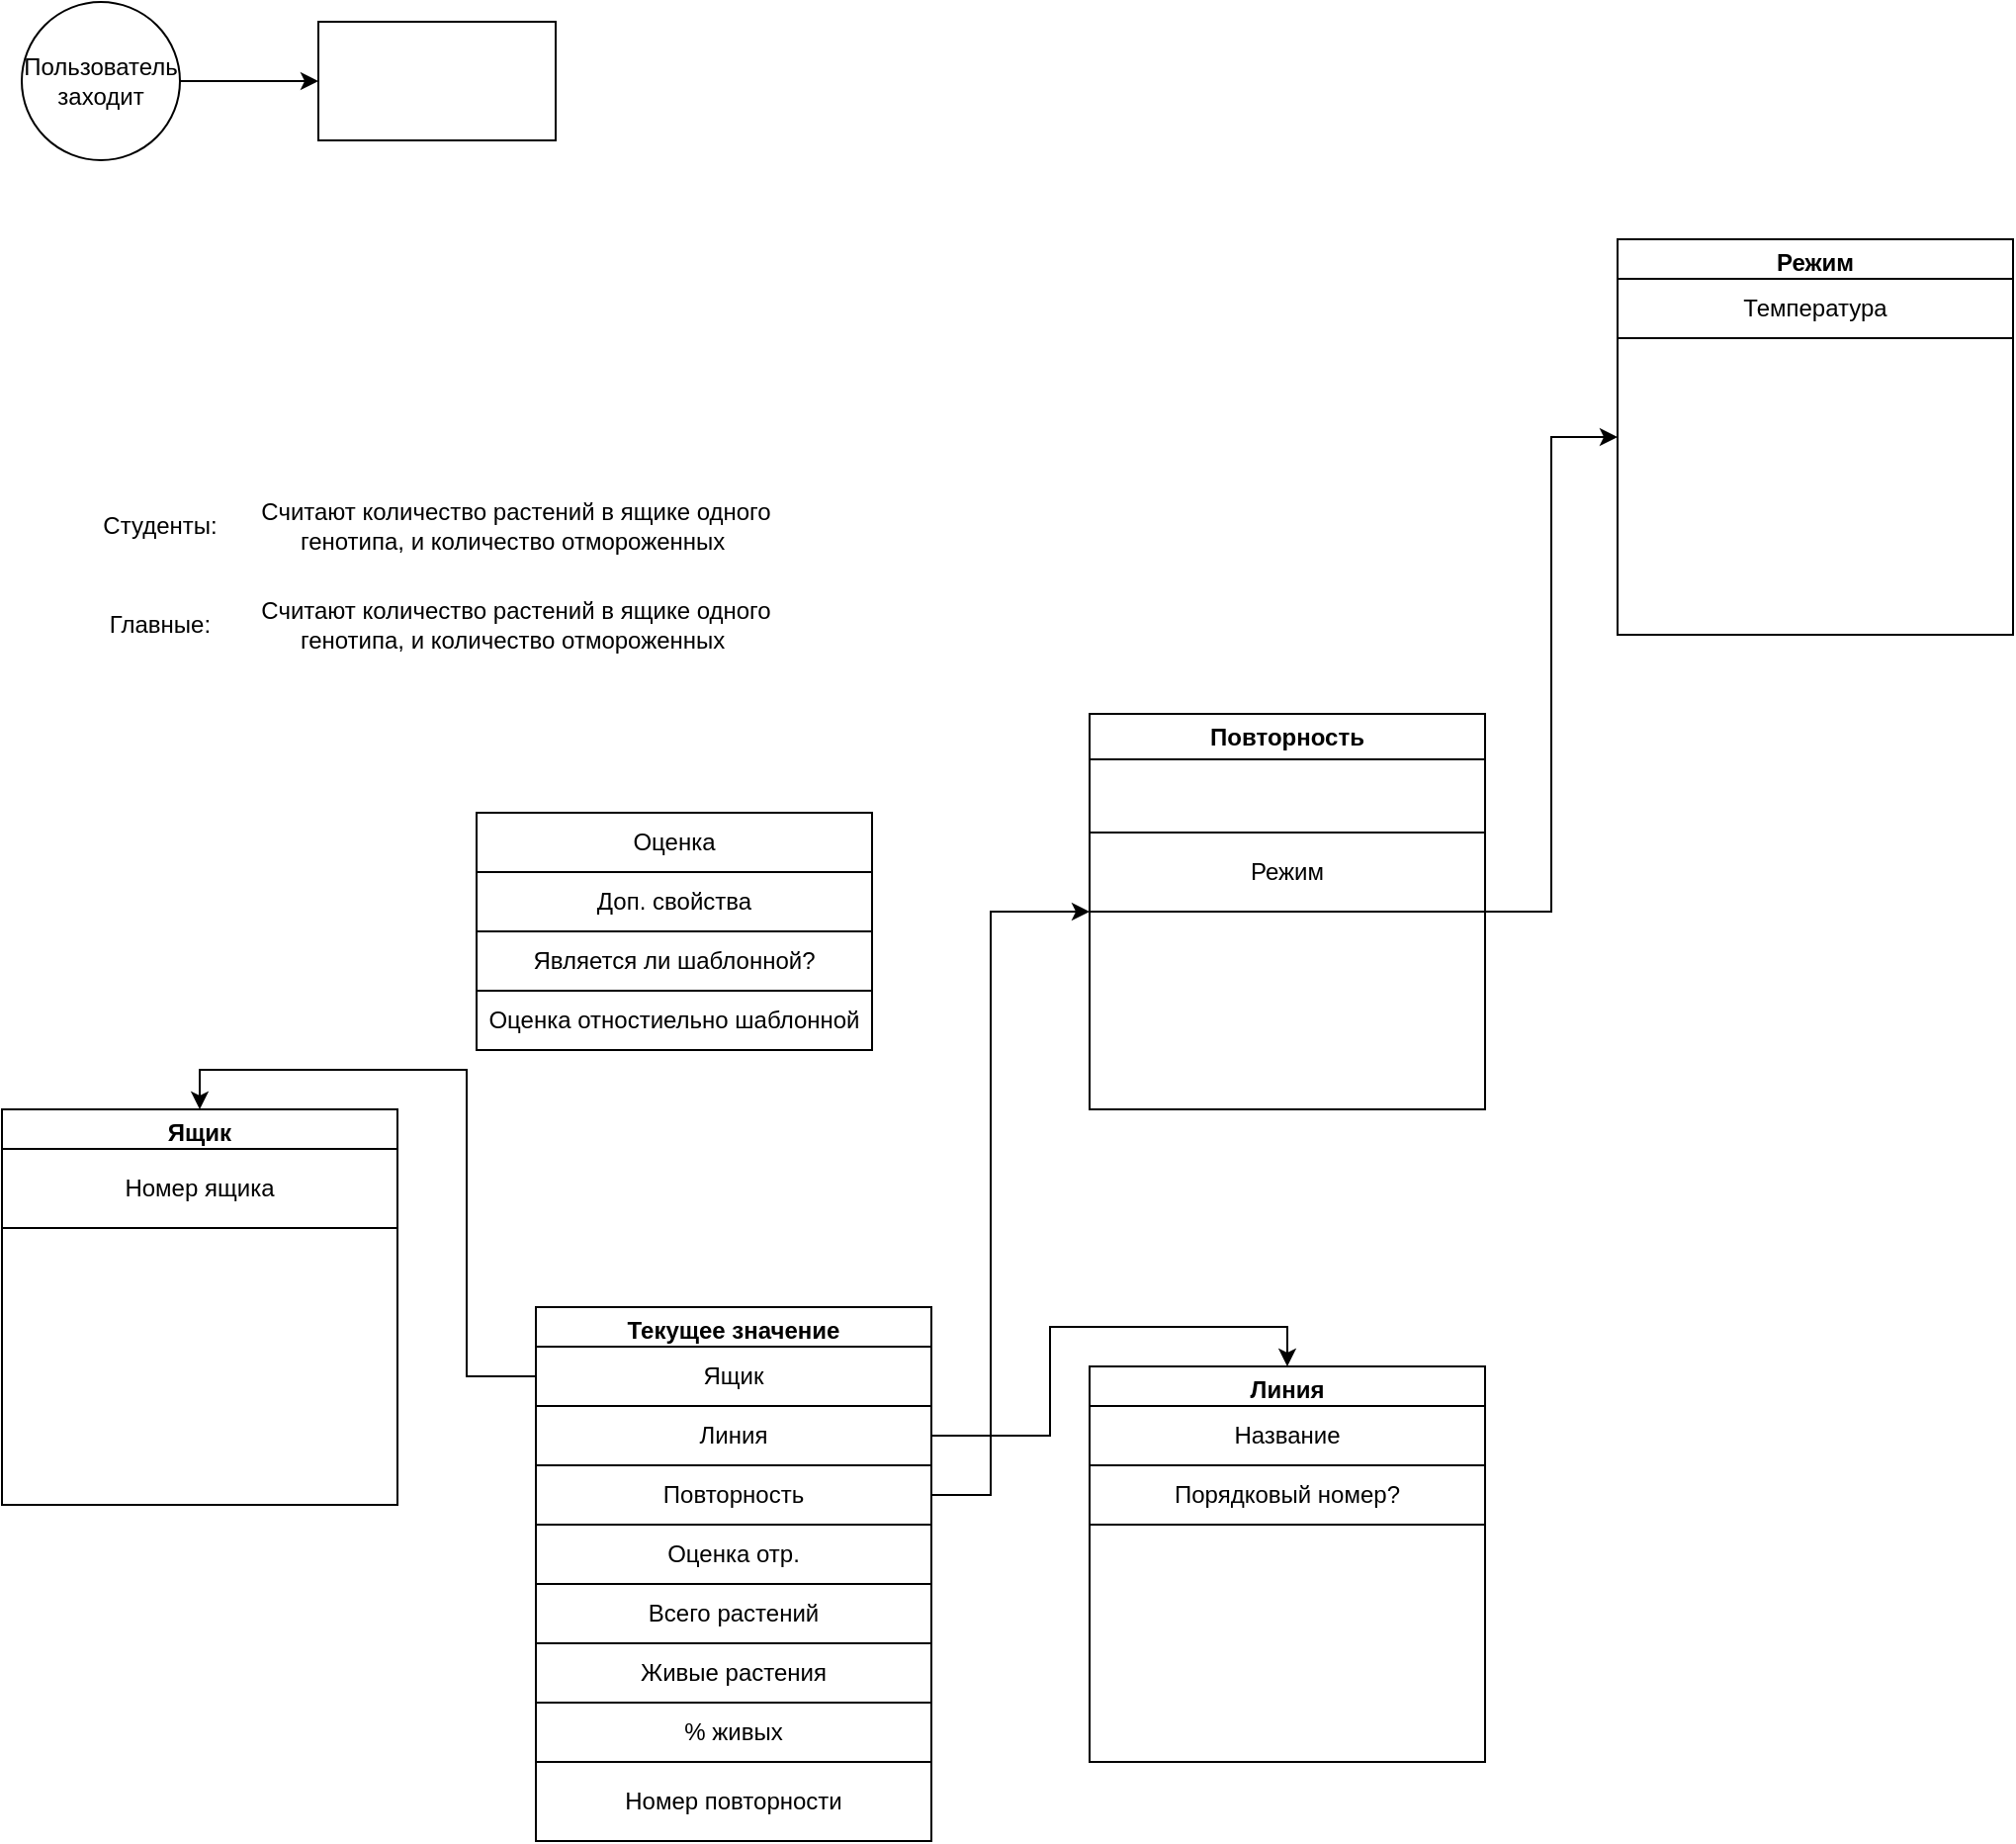 <mxfile version="23.0.2" type="github">
  <diagram name="Страница — 1" id="YAEtq28-chyO94Poa2OC">
    <mxGraphModel dx="1510" dy="952" grid="1" gridSize="10" guides="1" tooltips="1" connect="1" arrows="1" fold="1" page="1" pageScale="1" pageWidth="827" pageHeight="1169" math="0" shadow="0">
      <root>
        <mxCell id="0" />
        <mxCell id="1" parent="0" />
        <mxCell id="zbwAHKaqkKXnbk_BlWzs-1" value="" style="rounded=0;whiteSpace=wrap;html=1;" parent="1" vertex="1">
          <mxGeometry x="170" y="90" width="120" height="60" as="geometry" />
        </mxCell>
        <mxCell id="zbwAHKaqkKXnbk_BlWzs-2" value="Студенты:" style="text;html=1;strokeColor=none;fillColor=none;align=center;verticalAlign=middle;whiteSpace=wrap;rounded=0;" parent="1" vertex="1">
          <mxGeometry x="60" y="330" width="60" height="30" as="geometry" />
        </mxCell>
        <mxCell id="zbwAHKaqkKXnbk_BlWzs-3" value="Главные:" style="text;html=1;strokeColor=none;fillColor=none;align=center;verticalAlign=middle;whiteSpace=wrap;rounded=0;" parent="1" vertex="1">
          <mxGeometry x="60" y="380" width="60" height="30" as="geometry" />
        </mxCell>
        <mxCell id="zbwAHKaqkKXnbk_BlWzs-4" value="Считают количество растений в ящике одного генотипа, и количество отмороженных&amp;nbsp;" style="text;html=1;strokeColor=none;fillColor=none;align=center;verticalAlign=middle;whiteSpace=wrap;rounded=0;" parent="1" vertex="1">
          <mxGeometry x="120" y="330" width="300" height="30" as="geometry" />
        </mxCell>
        <mxCell id="zbwAHKaqkKXnbk_BlWzs-5" value="Считают количество растений в ящике одного генотипа, и количество отмороженных&amp;nbsp;" style="text;html=1;strokeColor=none;fillColor=none;align=center;verticalAlign=middle;whiteSpace=wrap;rounded=0;" parent="1" vertex="1">
          <mxGeometry x="120" y="380" width="300" height="30" as="geometry" />
        </mxCell>
        <mxCell id="zbwAHKaqkKXnbk_BlWzs-7" style="edgeStyle=orthogonalEdgeStyle;rounded=0;orthogonalLoop=1;jettySize=auto;html=1;entryX=0;entryY=0.5;entryDx=0;entryDy=0;" parent="1" source="zbwAHKaqkKXnbk_BlWzs-6" target="zbwAHKaqkKXnbk_BlWzs-1" edge="1">
          <mxGeometry relative="1" as="geometry" />
        </mxCell>
        <mxCell id="zbwAHKaqkKXnbk_BlWzs-6" value="Пользователь заходит" style="ellipse;whiteSpace=wrap;html=1;aspect=fixed;" parent="1" vertex="1">
          <mxGeometry x="20" y="80" width="80" height="80" as="geometry" />
        </mxCell>
        <mxCell id="zbwAHKaqkKXnbk_BlWzs-8" value="Ящик" style="swimlane;whiteSpace=wrap;html=1;" parent="1" vertex="1">
          <mxGeometry x="10" y="640" width="200" height="200" as="geometry" />
        </mxCell>
        <mxCell id="zbwAHKaqkKXnbk_BlWzs-41" value="Номер ящика" style="rounded=0;whiteSpace=wrap;html=1;" parent="zbwAHKaqkKXnbk_BlWzs-8" vertex="1">
          <mxGeometry y="20" width="200" height="40" as="geometry" />
        </mxCell>
        <mxCell id="zbwAHKaqkKXnbk_BlWzs-15" value="Линия" style="swimlane;whiteSpace=wrap;html=1;" parent="1" vertex="1">
          <mxGeometry x="560" y="770" width="200" height="200" as="geometry" />
        </mxCell>
        <mxCell id="zbwAHKaqkKXnbk_BlWzs-38" value="Название" style="rounded=0;whiteSpace=wrap;html=1;" parent="zbwAHKaqkKXnbk_BlWzs-15" vertex="1">
          <mxGeometry y="20" width="200" height="30" as="geometry" />
        </mxCell>
        <mxCell id="S7KA-RrN71qxMTI1jgzs-2" value="Порядковый номер?" style="rounded=0;whiteSpace=wrap;html=1;" vertex="1" parent="zbwAHKaqkKXnbk_BlWzs-15">
          <mxGeometry y="50" width="200" height="30" as="geometry" />
        </mxCell>
        <mxCell id="zbwAHKaqkKXnbk_BlWzs-22" style="edgeStyle=orthogonalEdgeStyle;rounded=0;orthogonalLoop=1;jettySize=auto;html=1;exitX=0;exitY=0.5;exitDx=0;exitDy=0;entryX=0.5;entryY=0;entryDx=0;entryDy=0;" parent="1" source="zbwAHKaqkKXnbk_BlWzs-24" target="zbwAHKaqkKXnbk_BlWzs-8" edge="1">
          <mxGeometry relative="1" as="geometry" />
        </mxCell>
        <mxCell id="zbwAHKaqkKXnbk_BlWzs-23" style="edgeStyle=orthogonalEdgeStyle;rounded=0;orthogonalLoop=1;jettySize=auto;html=1;entryX=0.5;entryY=0;entryDx=0;entryDy=0;exitX=1;exitY=0.5;exitDx=0;exitDy=0;" parent="1" source="zbwAHKaqkKXnbk_BlWzs-25" target="zbwAHKaqkKXnbk_BlWzs-15" edge="1">
          <mxGeometry relative="1" as="geometry">
            <Array as="points">
              <mxPoint x="540" y="805" />
              <mxPoint x="540" y="750" />
              <mxPoint x="660" y="750" />
            </Array>
          </mxGeometry>
        </mxCell>
        <mxCell id="zbwAHKaqkKXnbk_BlWzs-21" value="Текущее значение" style="swimlane;whiteSpace=wrap;html=1;" parent="1" vertex="1">
          <mxGeometry x="280" y="740" width="200" height="270" as="geometry" />
        </mxCell>
        <mxCell id="zbwAHKaqkKXnbk_BlWzs-24" value="Ящик" style="rounded=0;whiteSpace=wrap;html=1;" parent="zbwAHKaqkKXnbk_BlWzs-21" vertex="1">
          <mxGeometry y="20" width="200" height="30" as="geometry" />
        </mxCell>
        <mxCell id="zbwAHKaqkKXnbk_BlWzs-25" value="Линия" style="rounded=0;whiteSpace=wrap;html=1;" parent="zbwAHKaqkKXnbk_BlWzs-21" vertex="1">
          <mxGeometry y="50" width="200" height="30" as="geometry" />
        </mxCell>
        <mxCell id="zbwAHKaqkKXnbk_BlWzs-26" value="Оценка отр." style="rounded=0;whiteSpace=wrap;html=1;" parent="zbwAHKaqkKXnbk_BlWzs-21" vertex="1">
          <mxGeometry y="110" width="200" height="30" as="geometry" />
        </mxCell>
        <mxCell id="zbwAHKaqkKXnbk_BlWzs-27" value="Всего растений" style="rounded=0;whiteSpace=wrap;html=1;" parent="zbwAHKaqkKXnbk_BlWzs-21" vertex="1">
          <mxGeometry y="140" width="200" height="30" as="geometry" />
        </mxCell>
        <mxCell id="zbwAHKaqkKXnbk_BlWzs-28" value="Живые растения" style="rounded=0;whiteSpace=wrap;html=1;" parent="zbwAHKaqkKXnbk_BlWzs-21" vertex="1">
          <mxGeometry y="170" width="200" height="30" as="geometry" />
        </mxCell>
        <mxCell id="zbwAHKaqkKXnbk_BlWzs-29" value="% живых" style="rounded=0;whiteSpace=wrap;html=1;" parent="zbwAHKaqkKXnbk_BlWzs-21" vertex="1">
          <mxGeometry y="200" width="200" height="30" as="geometry" />
        </mxCell>
        <mxCell id="zbwAHKaqkKXnbk_BlWzs-30" value="Повторность" style="rounded=0;whiteSpace=wrap;html=1;" parent="zbwAHKaqkKXnbk_BlWzs-21" vertex="1">
          <mxGeometry y="80" width="200" height="30" as="geometry" />
        </mxCell>
        <mxCell id="zbwAHKaqkKXnbk_BlWzs-36" value="Номер повторности" style="rounded=0;whiteSpace=wrap;html=1;" parent="zbwAHKaqkKXnbk_BlWzs-21" vertex="1">
          <mxGeometry y="230" width="200" height="40" as="geometry" />
        </mxCell>
        <mxCell id="zbwAHKaqkKXnbk_BlWzs-35" style="edgeStyle=orthogonalEdgeStyle;rounded=0;orthogonalLoop=1;jettySize=auto;html=1;entryX=0;entryY=0.5;entryDx=0;entryDy=0;" parent="1" source="zbwAHKaqkKXnbk_BlWzs-32" target="zbwAHKaqkKXnbk_BlWzs-34" edge="1">
          <mxGeometry relative="1" as="geometry" />
        </mxCell>
        <mxCell id="zbwAHKaqkKXnbk_BlWzs-32" value="Повторность" style="swimlane;whiteSpace=wrap;html=1;" parent="1" vertex="1">
          <mxGeometry x="560" y="440" width="200" height="200" as="geometry" />
        </mxCell>
        <mxCell id="zbwAHKaqkKXnbk_BlWzs-37" value="Режим" style="rounded=0;whiteSpace=wrap;html=1;" parent="zbwAHKaqkKXnbk_BlWzs-32" vertex="1">
          <mxGeometry y="60" width="200" height="40" as="geometry" />
        </mxCell>
        <mxCell id="zbwAHKaqkKXnbk_BlWzs-33" style="edgeStyle=orthogonalEdgeStyle;rounded=0;orthogonalLoop=1;jettySize=auto;html=1;entryX=0;entryY=0.5;entryDx=0;entryDy=0;" parent="1" source="zbwAHKaqkKXnbk_BlWzs-30" target="zbwAHKaqkKXnbk_BlWzs-32" edge="1">
          <mxGeometry relative="1" as="geometry">
            <Array as="points">
              <mxPoint x="510" y="835" />
              <mxPoint x="510" y="540" />
            </Array>
          </mxGeometry>
        </mxCell>
        <mxCell id="zbwAHKaqkKXnbk_BlWzs-34" value="Режим" style="swimlane;whiteSpace=wrap;html=1;" parent="1" vertex="1">
          <mxGeometry x="827" y="200" width="200" height="200" as="geometry" />
        </mxCell>
        <mxCell id="zbwAHKaqkKXnbk_BlWzs-39" value="Температура" style="rounded=0;whiteSpace=wrap;html=1;" parent="zbwAHKaqkKXnbk_BlWzs-34" vertex="1">
          <mxGeometry y="20" width="200" height="30" as="geometry" />
        </mxCell>
        <mxCell id="zbwAHKaqkKXnbk_BlWzs-42" value="Оценка" style="rounded=0;whiteSpace=wrap;html=1;" parent="1" vertex="1">
          <mxGeometry x="250" y="490" width="200" height="30" as="geometry" />
        </mxCell>
        <mxCell id="zbwAHKaqkKXnbk_BlWzs-43" value="Доп. свойства" style="rounded=0;whiteSpace=wrap;html=1;" parent="1" vertex="1">
          <mxGeometry x="250" y="520" width="200" height="30" as="geometry" />
        </mxCell>
        <mxCell id="zbwAHKaqkKXnbk_BlWzs-44" value="Является ли шаблонной?" style="rounded=0;whiteSpace=wrap;html=1;" parent="1" vertex="1">
          <mxGeometry x="250" y="550" width="200" height="30" as="geometry" />
        </mxCell>
        <mxCell id="zbwAHKaqkKXnbk_BlWzs-45" value="Оценка отностиельно шаблонной" style="rounded=0;whiteSpace=wrap;html=1;" parent="1" vertex="1">
          <mxGeometry x="250" y="580" width="200" height="30" as="geometry" />
        </mxCell>
      </root>
    </mxGraphModel>
  </diagram>
</mxfile>
